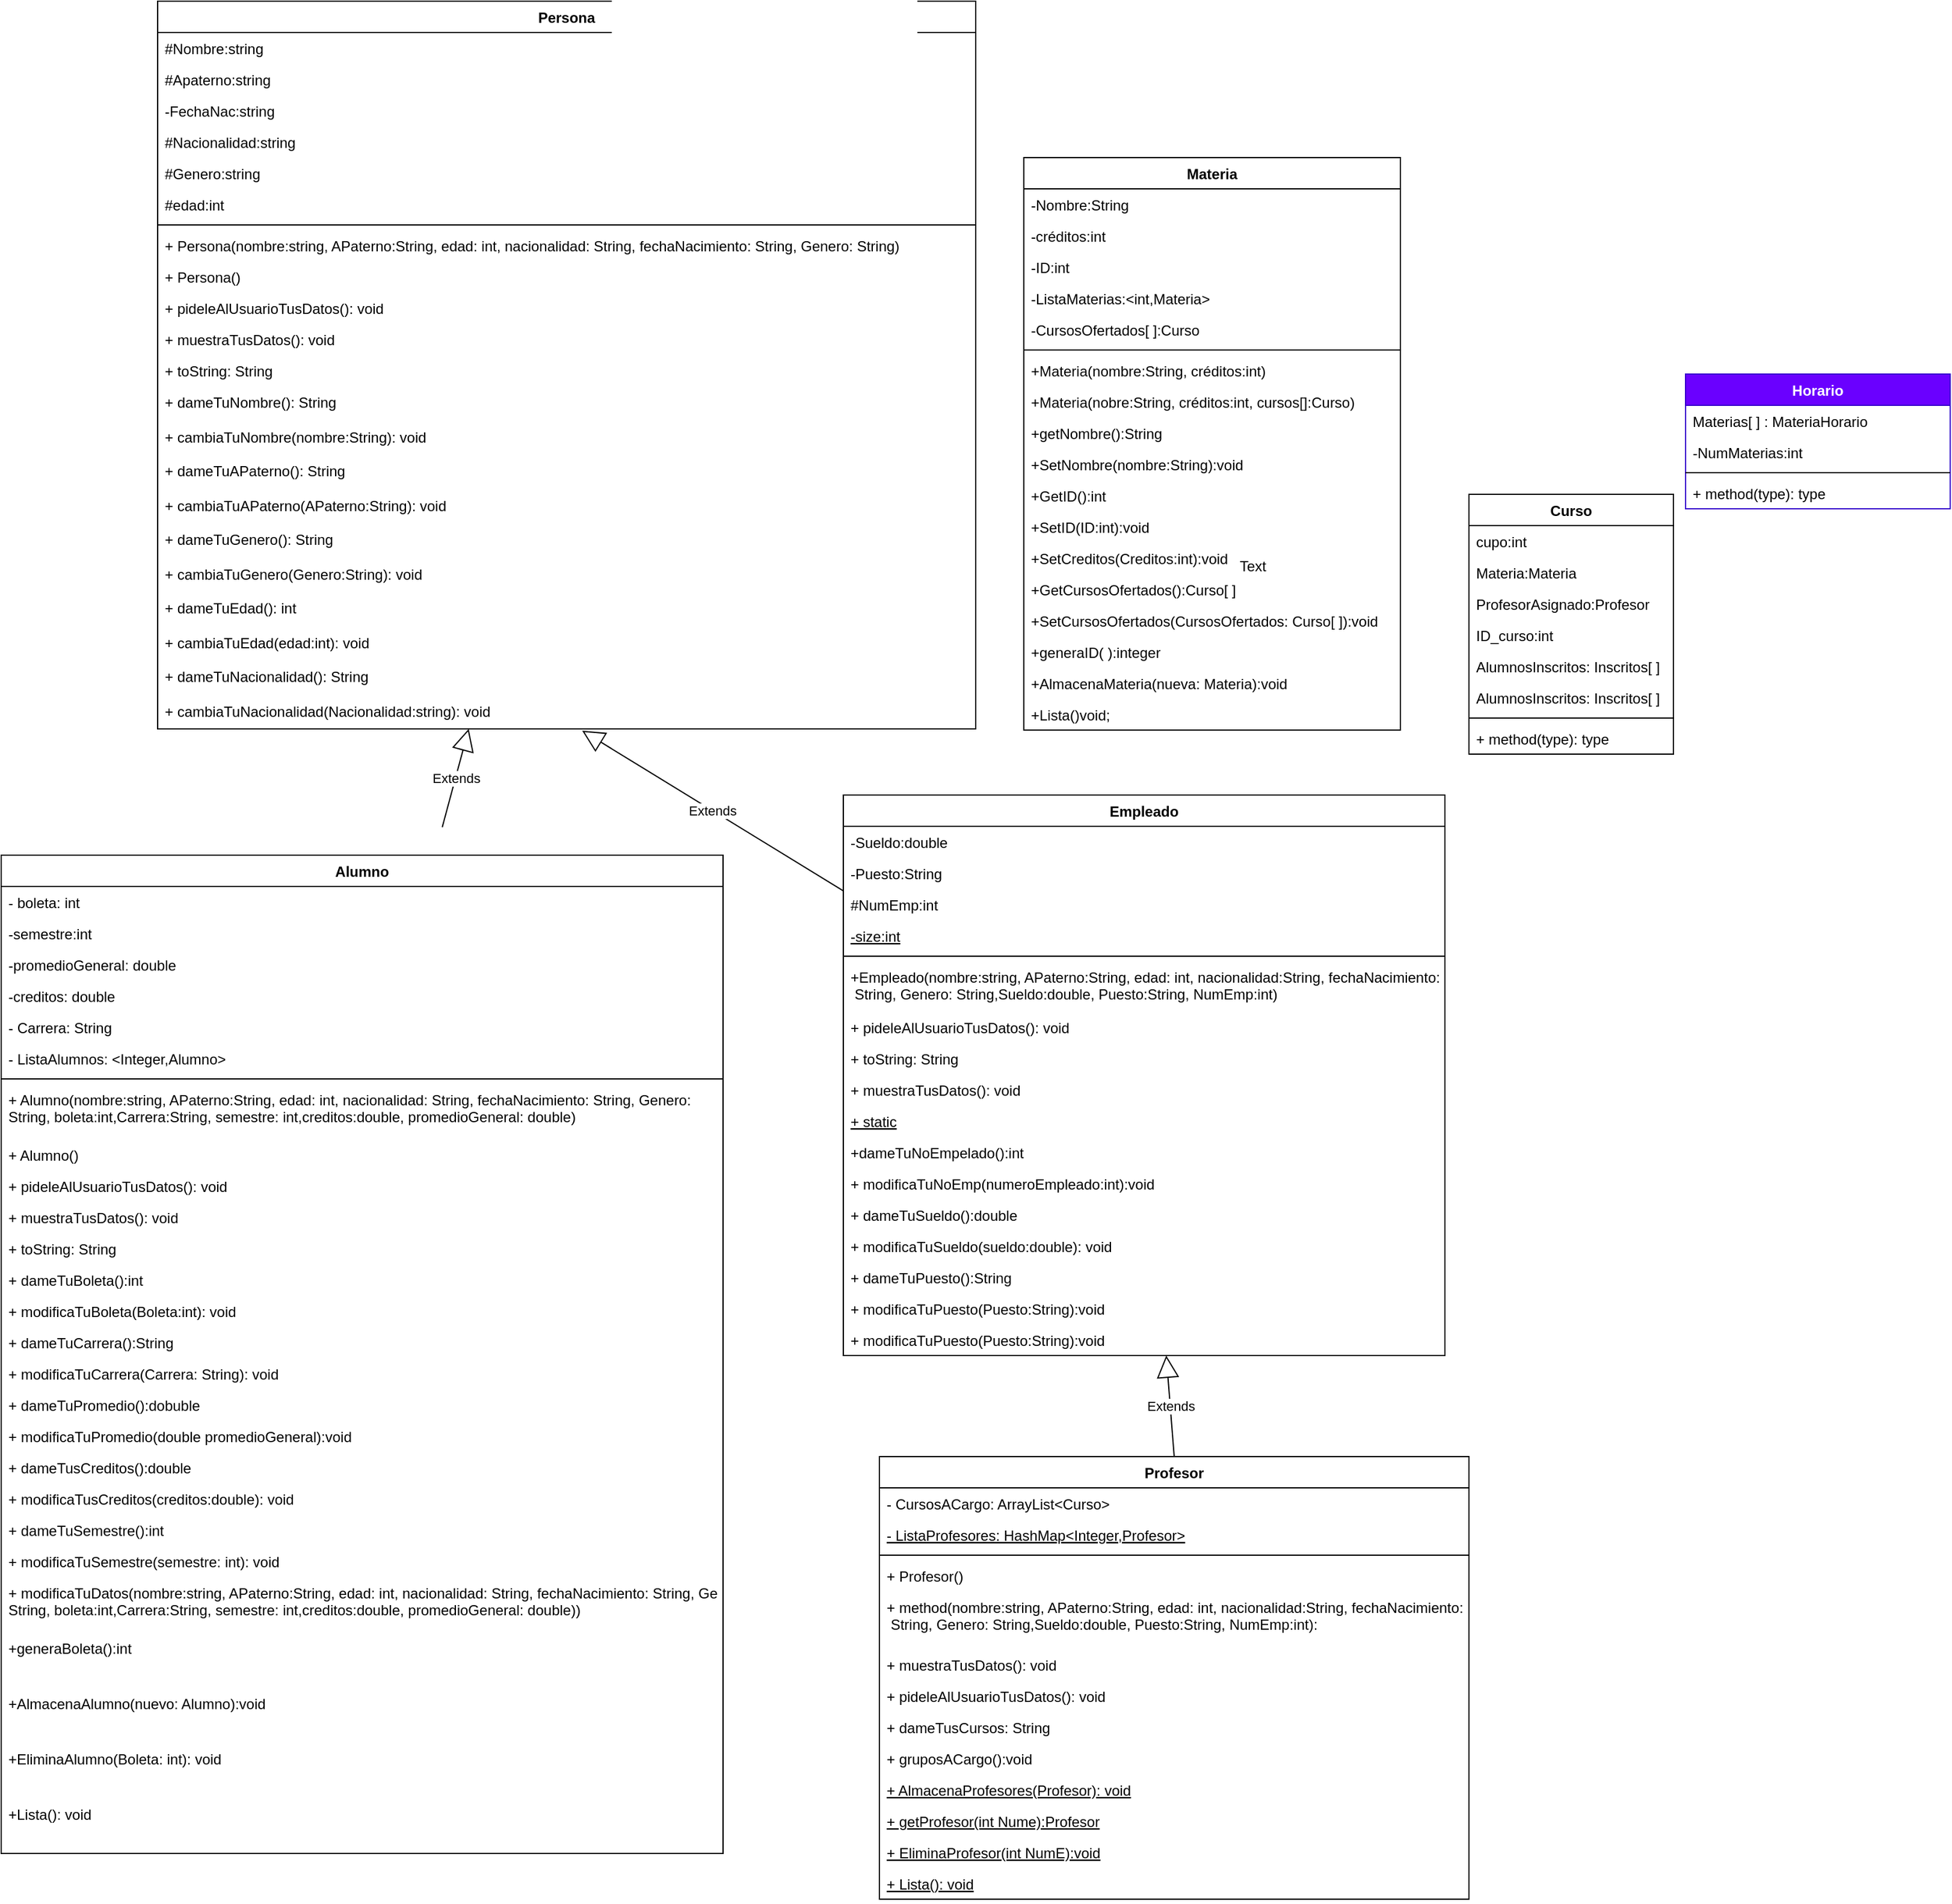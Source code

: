 <mxfile>
    <diagram id="DETd0it6jp1pY8mxOBDr" name="Página-1">
        <mxGraphModel dx="3015" dy="2761" grid="1" gridSize="10" guides="1" tooltips="1" connect="1" arrows="1" fold="1" page="1" pageScale="1" pageWidth="827" pageHeight="1169" math="0" shadow="0">
            <root>
                <mxCell id="0"/>
                <mxCell id="1" parent="0"/>
                <mxCell id="2" value="Persona" style="swimlane;fontStyle=1;align=center;verticalAlign=top;childLayout=stackLayout;horizontal=1;startSize=26;horizontalStack=0;resizeParent=1;resizeParentMax=0;resizeLast=0;collapsible=1;marginBottom=0;" parent="1" vertex="1">
                    <mxGeometry x="-390" y="-750" width="680" height="605" as="geometry"/>
                </mxCell>
                <mxCell id="3" value="#Nombre:string" style="text;strokeColor=none;fillColor=none;align=left;verticalAlign=top;spacingLeft=4;spacingRight=4;overflow=hidden;rotatable=0;points=[[0,0.5],[1,0.5]];portConstraint=eastwest;" parent="2" vertex="1">
                    <mxGeometry y="26" width="680" height="26" as="geometry"/>
                </mxCell>
                <mxCell id="4" value="#Apaterno:string" style="text;strokeColor=none;fillColor=none;align=left;verticalAlign=top;spacingLeft=4;spacingRight=4;overflow=hidden;rotatable=0;points=[[0,0.5],[1,0.5]];portConstraint=eastwest;" parent="2" vertex="1">
                    <mxGeometry y="52" width="680" height="26" as="geometry"/>
                </mxCell>
                <mxCell id="5" value="-FechaNac:string" style="text;strokeColor=none;fillColor=none;align=left;verticalAlign=top;spacingLeft=4;spacingRight=4;overflow=hidden;rotatable=0;points=[[0,0.5],[1,0.5]];portConstraint=eastwest;" parent="2" vertex="1">
                    <mxGeometry y="78" width="680" height="26" as="geometry"/>
                </mxCell>
                <mxCell id="6" value="#Nacionalidad:string" style="text;strokeColor=none;fillColor=none;align=left;verticalAlign=top;spacingLeft=4;spacingRight=4;overflow=hidden;rotatable=0;points=[[0,0.5],[1,0.5]];portConstraint=eastwest;" parent="2" vertex="1">
                    <mxGeometry y="104" width="680" height="26" as="geometry"/>
                </mxCell>
                <mxCell id="7" value="#Genero:string" style="text;strokeColor=none;fillColor=none;align=left;verticalAlign=top;spacingLeft=4;spacingRight=4;overflow=hidden;rotatable=0;points=[[0,0.5],[1,0.5]];portConstraint=eastwest;" parent="2" vertex="1">
                    <mxGeometry y="130" width="680" height="26" as="geometry"/>
                </mxCell>
                <mxCell id="8" value="#edad:int" style="text;strokeColor=none;fillColor=none;align=left;verticalAlign=top;spacingLeft=4;spacingRight=4;overflow=hidden;rotatable=0;points=[[0,0.5],[1,0.5]];portConstraint=eastwest;" parent="2" vertex="1">
                    <mxGeometry y="156" width="680" height="26" as="geometry"/>
                </mxCell>
                <mxCell id="9" value="" style="line;strokeWidth=1;fillColor=none;align=left;verticalAlign=middle;spacingTop=-1;spacingLeft=3;spacingRight=3;rotatable=0;labelPosition=right;points=[];portConstraint=eastwest;" parent="2" vertex="1">
                    <mxGeometry y="182" width="680" height="8" as="geometry"/>
                </mxCell>
                <mxCell id="10" value="+ Persona(nombre:string, APaterno:String, edad: int, nacionalidad: String, fechaNacimiento: String, Genero: String)" style="text;strokeColor=none;fillColor=none;align=left;verticalAlign=top;spacingLeft=4;spacingRight=4;overflow=hidden;rotatable=0;points=[[0,0.5],[1,0.5]];portConstraint=eastwest;" parent="2" vertex="1">
                    <mxGeometry y="190" width="680" height="26" as="geometry"/>
                </mxCell>
                <mxCell id="11" value="+ Persona()" style="text;strokeColor=none;fillColor=none;align=left;verticalAlign=top;spacingLeft=4;spacingRight=4;overflow=hidden;rotatable=0;points=[[0,0.5],[1,0.5]];portConstraint=eastwest;" parent="2" vertex="1">
                    <mxGeometry y="216" width="680" height="26" as="geometry"/>
                </mxCell>
                <mxCell id="12" value="+ pideleAlUsuarioTusDatos(): void " style="text;strokeColor=none;fillColor=none;align=left;verticalAlign=top;spacingLeft=4;spacingRight=4;overflow=hidden;rotatable=0;points=[[0,0.5],[1,0.5]];portConstraint=eastwest;" parent="2" vertex="1">
                    <mxGeometry y="242" width="680" height="26" as="geometry"/>
                </mxCell>
                <mxCell id="13" value="+ muestraTusDatos(): void" style="text;strokeColor=none;fillColor=none;align=left;verticalAlign=top;spacingLeft=4;spacingRight=4;overflow=hidden;rotatable=0;points=[[0,0.5],[1,0.5]];portConstraint=eastwest;" parent="2" vertex="1">
                    <mxGeometry y="268" width="680" height="26" as="geometry"/>
                </mxCell>
                <mxCell id="14" value="+ toString: String" style="text;strokeColor=none;fillColor=none;align=left;verticalAlign=top;spacingLeft=4;spacingRight=4;overflow=hidden;rotatable=0;points=[[0,0.5],[1,0.5]];portConstraint=eastwest;" parent="2" vertex="1">
                    <mxGeometry y="294" width="680" height="26" as="geometry"/>
                </mxCell>
                <mxCell id="15" value="+ dameTuNombre(): String" style="text;strokeColor=none;fillColor=none;align=left;verticalAlign=top;spacingLeft=4;spacingRight=4;overflow=hidden;rotatable=0;points=[[0,0.5],[1,0.5]];portConstraint=eastwest;" parent="2" vertex="1">
                    <mxGeometry y="320" width="680" height="29" as="geometry"/>
                </mxCell>
                <mxCell id="16" value="+ cambiaTuNombre(nombre:String): void" style="text;strokeColor=none;fillColor=none;align=left;verticalAlign=top;spacingLeft=4;spacingRight=4;overflow=hidden;rotatable=0;points=[[0,0.5],[1,0.5]];portConstraint=eastwest;" parent="2" vertex="1">
                    <mxGeometry y="349" width="680" height="28" as="geometry"/>
                </mxCell>
                <mxCell id="17" value="+ dameTuAPaterno(): String" style="text;strokeColor=none;fillColor=none;align=left;verticalAlign=top;spacingLeft=4;spacingRight=4;overflow=hidden;rotatable=0;points=[[0,0.5],[1,0.5]];portConstraint=eastwest;" parent="2" vertex="1">
                    <mxGeometry y="377" width="680" height="29" as="geometry"/>
                </mxCell>
                <mxCell id="18" value="+ cambiaTuAPaterno(APaterno:String): void" style="text;strokeColor=none;fillColor=none;align=left;verticalAlign=top;spacingLeft=4;spacingRight=4;overflow=hidden;rotatable=0;points=[[0,0.5],[1,0.5]];portConstraint=eastwest;" parent="2" vertex="1">
                    <mxGeometry y="406" width="680" height="28" as="geometry"/>
                </mxCell>
                <mxCell id="19" value="+ dameTuGenero(): String" style="text;strokeColor=none;fillColor=none;align=left;verticalAlign=top;spacingLeft=4;spacingRight=4;overflow=hidden;rotatable=0;points=[[0,0.5],[1,0.5]];portConstraint=eastwest;" parent="2" vertex="1">
                    <mxGeometry y="434" width="680" height="29" as="geometry"/>
                </mxCell>
                <mxCell id="20" value="+ cambiaTuGenero(Genero:String): void" style="text;strokeColor=none;fillColor=none;align=left;verticalAlign=top;spacingLeft=4;spacingRight=4;overflow=hidden;rotatable=0;points=[[0,0.5],[1,0.5]];portConstraint=eastwest;" parent="2" vertex="1">
                    <mxGeometry y="463" width="680" height="28" as="geometry"/>
                </mxCell>
                <mxCell id="21" value="+ dameTuEdad(): int" style="text;strokeColor=none;fillColor=none;align=left;verticalAlign=top;spacingLeft=4;spacingRight=4;overflow=hidden;rotatable=0;points=[[0,0.5],[1,0.5]];portConstraint=eastwest;" parent="2" vertex="1">
                    <mxGeometry y="491" width="680" height="29" as="geometry"/>
                </mxCell>
                <mxCell id="22" value="+ cambiaTuEdad(edad:int): void" style="text;strokeColor=none;fillColor=none;align=left;verticalAlign=top;spacingLeft=4;spacingRight=4;overflow=hidden;rotatable=0;points=[[0,0.5],[1,0.5]];portConstraint=eastwest;" parent="2" vertex="1">
                    <mxGeometry y="520" width="680" height="28" as="geometry"/>
                </mxCell>
                <mxCell id="23" value="+ dameTuNacionalidad(): String" style="text;strokeColor=none;fillColor=none;align=left;verticalAlign=top;spacingLeft=4;spacingRight=4;overflow=hidden;rotatable=0;points=[[0,0.5],[1,0.5]];portConstraint=eastwest;" parent="2" vertex="1">
                    <mxGeometry y="548" width="680" height="29" as="geometry"/>
                </mxCell>
                <mxCell id="24" value="+ cambiaTuNacionalidad(Nacionalidad:string): void" style="text;strokeColor=none;fillColor=none;align=left;verticalAlign=top;spacingLeft=4;spacingRight=4;overflow=hidden;rotatable=0;points=[[0,0.5],[1,0.5]];portConstraint=eastwest;" parent="2" vertex="1">
                    <mxGeometry y="577" width="680" height="28" as="geometry"/>
                </mxCell>
                <mxCell id="26" value="Alumno" style="swimlane;fontStyle=1;align=center;verticalAlign=top;childLayout=stackLayout;horizontal=1;startSize=26;horizontalStack=0;resizeParent=1;resizeParentMax=0;resizeLast=0;collapsible=1;marginBottom=0;" parent="1" vertex="1">
                    <mxGeometry x="-520" y="-40" width="600" height="830" as="geometry"/>
                </mxCell>
                <mxCell id="27" value="- boleta: int" style="text;strokeColor=none;fillColor=none;align=left;verticalAlign=top;spacingLeft=4;spacingRight=4;overflow=hidden;rotatable=0;points=[[0,0.5],[1,0.5]];portConstraint=eastwest;" parent="26" vertex="1">
                    <mxGeometry y="26" width="600" height="26" as="geometry"/>
                </mxCell>
                <mxCell id="28" value="-semestre:int&#10;&#10;" style="text;strokeColor=none;fillColor=none;align=left;verticalAlign=top;spacingLeft=4;spacingRight=4;overflow=hidden;rotatable=0;points=[[0,0.5],[1,0.5]];portConstraint=eastwest;" parent="26" vertex="1">
                    <mxGeometry y="52" width="600" height="26" as="geometry"/>
                </mxCell>
                <mxCell id="29" value="-promedioGeneral: double" style="text;strokeColor=none;fillColor=none;align=left;verticalAlign=top;spacingLeft=4;spacingRight=4;overflow=hidden;rotatable=0;points=[[0,0.5],[1,0.5]];portConstraint=eastwest;" parent="26" vertex="1">
                    <mxGeometry y="78" width="600" height="26" as="geometry"/>
                </mxCell>
                <mxCell id="30" value="-creditos: double" style="text;strokeColor=none;fillColor=none;align=left;verticalAlign=top;spacingLeft=4;spacingRight=4;overflow=hidden;rotatable=0;points=[[0,0.5],[1,0.5]];portConstraint=eastwest;" parent="26" vertex="1">
                    <mxGeometry y="104" width="600" height="26" as="geometry"/>
                </mxCell>
                <mxCell id="31" value="- Carrera: String&#10;" style="text;strokeColor=none;fillColor=none;align=left;verticalAlign=top;spacingLeft=4;spacingRight=4;overflow=hidden;rotatable=0;points=[[0,0.5],[1,0.5]];portConstraint=eastwest;" parent="26" vertex="1">
                    <mxGeometry y="130" width="600" height="26" as="geometry"/>
                </mxCell>
                <mxCell id="100" value="- ListaAlumnos: &lt;Integer,Alumno&gt;&#10;" style="text;strokeColor=none;fillColor=none;align=left;verticalAlign=top;spacingLeft=4;spacingRight=4;overflow=hidden;rotatable=0;points=[[0,0.5],[1,0.5]];portConstraint=eastwest;" parent="26" vertex="1">
                    <mxGeometry y="156" width="600" height="26" as="geometry"/>
                </mxCell>
                <mxCell id="32" value="" style="line;strokeWidth=1;fillColor=none;align=left;verticalAlign=middle;spacingTop=-1;spacingLeft=3;spacingRight=3;rotatable=0;labelPosition=right;points=[];portConstraint=eastwest;" parent="26" vertex="1">
                    <mxGeometry y="182" width="600" height="8" as="geometry"/>
                </mxCell>
                <mxCell id="33" value="+ Alumno(nombre:string, APaterno:String, edad: int, nacionalidad: String, fechaNacimiento: String, Genero: &#10;String, boleta:int,Carrera:String, semestre: int,creditos:double, promedioGeneral: double)" style="text;strokeColor=none;fillColor=none;align=left;verticalAlign=top;spacingLeft=4;spacingRight=4;overflow=hidden;rotatable=0;points=[[0,0.5],[1,0.5]];portConstraint=eastwest;" parent="26" vertex="1">
                    <mxGeometry y="190" width="600" height="46" as="geometry"/>
                </mxCell>
                <mxCell id="34" value="+ Alumno()" style="text;strokeColor=none;fillColor=none;align=left;verticalAlign=top;spacingLeft=4;spacingRight=4;overflow=hidden;rotatable=0;points=[[0,0.5],[1,0.5]];portConstraint=eastwest;" parent="26" vertex="1">
                    <mxGeometry y="236" width="600" height="26" as="geometry"/>
                </mxCell>
                <mxCell id="35" value="+ pideleAlUsuarioTusDatos(): void " style="text;strokeColor=none;fillColor=none;align=left;verticalAlign=top;spacingLeft=4;spacingRight=4;overflow=hidden;rotatable=0;points=[[0,0.5],[1,0.5]];portConstraint=eastwest;" parent="26" vertex="1">
                    <mxGeometry y="262" width="600" height="26" as="geometry"/>
                </mxCell>
                <mxCell id="36" value="+ muestraTusDatos(): void" style="text;strokeColor=none;fillColor=none;align=left;verticalAlign=top;spacingLeft=4;spacingRight=4;overflow=hidden;rotatable=0;points=[[0,0.5],[1,0.5]];portConstraint=eastwest;" parent="26" vertex="1">
                    <mxGeometry y="288" width="600" height="26" as="geometry"/>
                </mxCell>
                <mxCell id="37" value="+ toString: String" style="text;strokeColor=none;fillColor=none;align=left;verticalAlign=top;spacingLeft=4;spacingRight=4;overflow=hidden;rotatable=0;points=[[0,0.5],[1,0.5]];portConstraint=eastwest;" parent="26" vertex="1">
                    <mxGeometry y="314" width="600" height="26" as="geometry"/>
                </mxCell>
                <mxCell id="38" value="+ dameTuBoleta():int" style="text;strokeColor=none;fillColor=none;align=left;verticalAlign=top;spacingLeft=4;spacingRight=4;overflow=hidden;rotatable=0;points=[[0,0.5],[1,0.5]];portConstraint=eastwest;" parent="26" vertex="1">
                    <mxGeometry y="340" width="600" height="26" as="geometry"/>
                </mxCell>
                <mxCell id="39" value="+ modificaTuBoleta(Boleta:int): void" style="text;strokeColor=none;fillColor=none;align=left;verticalAlign=top;spacingLeft=4;spacingRight=4;overflow=hidden;rotatable=0;points=[[0,0.5],[1,0.5]];portConstraint=eastwest;" parent="26" vertex="1">
                    <mxGeometry y="366" width="600" height="26" as="geometry"/>
                </mxCell>
                <mxCell id="40" value="+ dameTuCarrera():String" style="text;strokeColor=none;fillColor=none;align=left;verticalAlign=top;spacingLeft=4;spacingRight=4;overflow=hidden;rotatable=0;points=[[0,0.5],[1,0.5]];portConstraint=eastwest;" parent="26" vertex="1">
                    <mxGeometry y="392" width="600" height="26" as="geometry"/>
                </mxCell>
                <mxCell id="41" value="+ modificaTuCarrera(Carrera: String): void" style="text;strokeColor=none;fillColor=none;align=left;verticalAlign=top;spacingLeft=4;spacingRight=4;overflow=hidden;rotatable=0;points=[[0,0.5],[1,0.5]];portConstraint=eastwest;" parent="26" vertex="1">
                    <mxGeometry y="418" width="600" height="26" as="geometry"/>
                </mxCell>
                <mxCell id="42" value="+ dameTuPromedio():dobuble" style="text;strokeColor=none;fillColor=none;align=left;verticalAlign=top;spacingLeft=4;spacingRight=4;overflow=hidden;rotatable=0;points=[[0,0.5],[1,0.5]];portConstraint=eastwest;" parent="26" vertex="1">
                    <mxGeometry y="444" width="600" height="26" as="geometry"/>
                </mxCell>
                <mxCell id="43" value="+ modificaTuPromedio(double promedioGeneral):void" style="text;strokeColor=none;fillColor=none;align=left;verticalAlign=top;spacingLeft=4;spacingRight=4;overflow=hidden;rotatable=0;points=[[0,0.5],[1,0.5]];portConstraint=eastwest;" parent="26" vertex="1">
                    <mxGeometry y="470" width="600" height="26" as="geometry"/>
                </mxCell>
                <mxCell id="44" value="+ dameTusCreditos():double" style="text;strokeColor=none;fillColor=none;align=left;verticalAlign=top;spacingLeft=4;spacingRight=4;overflow=hidden;rotatable=0;points=[[0,0.5],[1,0.5]];portConstraint=eastwest;" parent="26" vertex="1">
                    <mxGeometry y="496" width="600" height="26" as="geometry"/>
                </mxCell>
                <mxCell id="45" value="+ modificaTusCreditos(creditos:double): void" style="text;strokeColor=none;fillColor=none;align=left;verticalAlign=top;spacingLeft=4;spacingRight=4;overflow=hidden;rotatable=0;points=[[0,0.5],[1,0.5]];portConstraint=eastwest;" parent="26" vertex="1">
                    <mxGeometry y="522" width="600" height="26" as="geometry"/>
                </mxCell>
                <mxCell id="46" value="+ dameTuSemestre():int&#10;" style="text;strokeColor=none;fillColor=none;align=left;verticalAlign=top;spacingLeft=4;spacingRight=4;overflow=hidden;rotatable=0;points=[[0,0.5],[1,0.5]];portConstraint=eastwest;" parent="26" vertex="1">
                    <mxGeometry y="548" width="600" height="26" as="geometry"/>
                </mxCell>
                <mxCell id="47" value="+ modificaTuSemestre(semestre: int): void" style="text;strokeColor=none;fillColor=none;align=left;verticalAlign=top;spacingLeft=4;spacingRight=4;overflow=hidden;rotatable=0;points=[[0,0.5],[1,0.5]];portConstraint=eastwest;" parent="26" vertex="1">
                    <mxGeometry y="574" width="600" height="26" as="geometry"/>
                </mxCell>
                <mxCell id="48" value="+ modificaTuDatos(nombre:string, APaterno:String, edad: int, nacionalidad: String, fechaNacimiento: String, Genero:&#10;String, boleta:int,Carrera:String, semestre: int,creditos:double, promedioGeneral: double))" style="text;strokeColor=none;fillColor=none;align=left;verticalAlign=top;spacingLeft=4;spacingRight=4;overflow=hidden;rotatable=0;points=[[0,0.5],[1,0.5]];portConstraint=eastwest;" parent="26" vertex="1">
                    <mxGeometry y="600" width="600" height="46" as="geometry"/>
                </mxCell>
                <mxCell id="101" value="+generaBoleta():int" style="text;strokeColor=none;fillColor=none;align=left;verticalAlign=top;spacingLeft=4;spacingRight=4;overflow=hidden;rotatable=0;points=[[0,0.5],[1,0.5]];portConstraint=eastwest;" parent="26" vertex="1">
                    <mxGeometry y="646" width="600" height="46" as="geometry"/>
                </mxCell>
                <mxCell id="102" value="+AlmacenaAlumno(nuevo: Alumno):void" style="text;strokeColor=none;fillColor=none;align=left;verticalAlign=top;spacingLeft=4;spacingRight=4;overflow=hidden;rotatable=0;points=[[0,0.5],[1,0.5]];portConstraint=eastwest;" parent="26" vertex="1">
                    <mxGeometry y="692" width="600" height="46" as="geometry"/>
                </mxCell>
                <mxCell id="103" value="+EliminaAlumno(Boleta: int): void" style="text;strokeColor=none;fillColor=none;align=left;verticalAlign=top;spacingLeft=4;spacingRight=4;overflow=hidden;rotatable=0;points=[[0,0.5],[1,0.5]];portConstraint=eastwest;" parent="26" vertex="1">
                    <mxGeometry y="738" width="600" height="46" as="geometry"/>
                </mxCell>
                <mxCell id="104" value="+Lista(): void" style="text;strokeColor=none;fillColor=none;align=left;verticalAlign=top;spacingLeft=4;spacingRight=4;overflow=hidden;rotatable=0;points=[[0,0.5],[1,0.5]];portConstraint=eastwest;" parent="26" vertex="1">
                    <mxGeometry y="784" width="600" height="46" as="geometry"/>
                </mxCell>
                <mxCell id="49" value="Profesor" style="swimlane;fontStyle=1;align=center;verticalAlign=top;childLayout=stackLayout;horizontal=1;startSize=26;horizontalStack=0;resizeParent=1;resizeParentMax=0;resizeLast=0;collapsible=1;marginBottom=0;" parent="1" vertex="1">
                    <mxGeometry x="210" y="460" width="490" height="368" as="geometry"/>
                </mxCell>
                <mxCell id="50" value="- CursosACargo: ArrayList&lt;Curso&gt;" style="text;strokeColor=none;fillColor=none;align=left;verticalAlign=top;spacingLeft=4;spacingRight=4;overflow=hidden;rotatable=0;points=[[0,0.5],[1,0.5]];portConstraint=eastwest;" parent="49" vertex="1">
                    <mxGeometry y="26" width="490" height="26" as="geometry"/>
                </mxCell>
                <mxCell id="141" value="- ListaProfesores: HashMap&lt;Integer,Profesor&gt;" style="text;strokeColor=none;fillColor=none;align=left;verticalAlign=top;spacingLeft=4;spacingRight=4;overflow=hidden;rotatable=0;points=[[0,0.5],[1,0.5]];portConstraint=eastwest;fontStyle=4" vertex="1" parent="49">
                    <mxGeometry y="52" width="490" height="26" as="geometry"/>
                </mxCell>
                <mxCell id="51" value="" style="line;strokeWidth=1;fillColor=none;align=left;verticalAlign=middle;spacingTop=-1;spacingLeft=3;spacingRight=3;rotatable=0;labelPosition=right;points=[];portConstraint=eastwest;" parent="49" vertex="1">
                    <mxGeometry y="78" width="490" height="8" as="geometry"/>
                </mxCell>
                <mxCell id="142" value="+ Profesor()" style="text;strokeColor=none;fillColor=none;align=left;verticalAlign=top;spacingLeft=4;spacingRight=4;overflow=hidden;rotatable=0;points=[[0,0.5],[1,0.5]];portConstraint=eastwest;" vertex="1" parent="49">
                    <mxGeometry y="86" width="490" height="26" as="geometry"/>
                </mxCell>
                <mxCell id="52" value="+ method(nombre:string, APaterno:String, edad: int, nacionalidad:String, fechaNacimiento:&#10; String, Genero: String,Sueldo:double, Puesto:String, NumEmp:int): " style="text;strokeColor=none;fillColor=none;align=left;verticalAlign=top;spacingLeft=4;spacingRight=4;overflow=hidden;rotatable=0;points=[[0,0.5],[1,0.5]];portConstraint=eastwest;" parent="49" vertex="1">
                    <mxGeometry y="112" width="490" height="48" as="geometry"/>
                </mxCell>
                <mxCell id="147" value="+ muestraTusDatos(): void" style="text;strokeColor=none;fillColor=none;align=left;verticalAlign=top;spacingLeft=4;spacingRight=4;overflow=hidden;rotatable=0;points=[[0,0.5],[1,0.5]];portConstraint=eastwest;" vertex="1" parent="49">
                    <mxGeometry y="160" width="490" height="26" as="geometry"/>
                </mxCell>
                <mxCell id="146" value="+ pideleAlUsuarioTusDatos(): void " style="text;strokeColor=none;fillColor=none;align=left;verticalAlign=top;spacingLeft=4;spacingRight=4;overflow=hidden;rotatable=0;points=[[0,0.5],[1,0.5]];portConstraint=eastwest;" vertex="1" parent="49">
                    <mxGeometry y="186" width="490" height="26" as="geometry"/>
                </mxCell>
                <mxCell id="149" value="+ dameTusCursos: String" style="text;strokeColor=none;fillColor=none;align=left;verticalAlign=top;spacingLeft=4;spacingRight=4;overflow=hidden;rotatable=0;points=[[0,0.5],[1,0.5]];portConstraint=eastwest;" vertex="1" parent="49">
                    <mxGeometry y="212" width="490" height="26" as="geometry"/>
                </mxCell>
                <mxCell id="154" value="+ gruposACargo():void&#10;" style="text;strokeColor=none;fillColor=none;align=left;verticalAlign=top;spacingLeft=4;spacingRight=4;overflow=hidden;rotatable=0;points=[[0,0.5],[1,0.5]];portConstraint=eastwest;fontStyle=0" vertex="1" parent="49">
                    <mxGeometry y="238" width="490" height="26" as="geometry"/>
                </mxCell>
                <mxCell id="151" value="+ AlmacenaProfesores(Profesor): void" style="text;strokeColor=none;fillColor=none;align=left;verticalAlign=top;spacingLeft=4;spacingRight=4;overflow=hidden;rotatable=0;points=[[0,0.5],[1,0.5]];portConstraint=eastwest;fontStyle=4" vertex="1" parent="49">
                    <mxGeometry y="264" width="490" height="26" as="geometry"/>
                </mxCell>
                <mxCell id="150" value="+ getProfesor(int Nume):Profesor" style="text;strokeColor=none;fillColor=none;align=left;verticalAlign=top;spacingLeft=4;spacingRight=4;overflow=hidden;rotatable=0;points=[[0,0.5],[1,0.5]];portConstraint=eastwest;fontStyle=4" vertex="1" parent="49">
                    <mxGeometry y="290" width="490" height="26" as="geometry"/>
                </mxCell>
                <mxCell id="152" value="+ EliminaProfesor(int NumE):void" style="text;strokeColor=none;fillColor=none;align=left;verticalAlign=top;spacingLeft=4;spacingRight=4;overflow=hidden;rotatable=0;points=[[0,0.5],[1,0.5]];portConstraint=eastwest;fontStyle=4" vertex="1" parent="49">
                    <mxGeometry y="316" width="490" height="26" as="geometry"/>
                </mxCell>
                <mxCell id="153" value="+ Lista(): void" style="text;strokeColor=none;fillColor=none;align=left;verticalAlign=top;spacingLeft=4;spacingRight=4;overflow=hidden;rotatable=0;points=[[0,0.5],[1,0.5]];portConstraint=eastwest;fontStyle=4" vertex="1" parent="49">
                    <mxGeometry y="342" width="490" height="26" as="geometry"/>
                </mxCell>
                <mxCell id="57" value="Materia" style="swimlane;fontStyle=1;align=center;verticalAlign=top;childLayout=stackLayout;horizontal=1;startSize=26;horizontalStack=0;resizeParent=1;resizeParentMax=0;resizeLast=0;collapsible=1;marginBottom=0;" parent="1" vertex="1">
                    <mxGeometry x="330" y="-620" width="313" height="476" as="geometry"/>
                </mxCell>
                <mxCell id="59" value="-Nombre:String&#10;" style="text;strokeColor=none;fillColor=none;align=left;verticalAlign=top;spacingLeft=4;spacingRight=4;overflow=hidden;rotatable=0;points=[[0,0.5],[1,0.5]];portConstraint=eastwest;" parent="57" vertex="1">
                    <mxGeometry y="26" width="313" height="26" as="geometry"/>
                </mxCell>
                <mxCell id="60" value="-créditos:int" style="text;strokeColor=none;fillColor=none;align=left;verticalAlign=top;spacingLeft=4;spacingRight=4;overflow=hidden;rotatable=0;points=[[0,0.5],[1,0.5]];portConstraint=eastwest;" parent="57" vertex="1">
                    <mxGeometry y="52" width="313" height="26" as="geometry"/>
                </mxCell>
                <mxCell id="61" value="-ID:int" style="text;strokeColor=none;fillColor=none;align=left;verticalAlign=top;spacingLeft=4;spacingRight=4;overflow=hidden;rotatable=0;points=[[0,0.5],[1,0.5]];portConstraint=eastwest;" parent="57" vertex="1">
                    <mxGeometry y="78" width="313" height="26" as="geometry"/>
                </mxCell>
                <mxCell id="107" value="-ListaMaterias:&lt;int,Materia&gt;" style="text;strokeColor=none;fillColor=none;align=left;verticalAlign=top;spacingLeft=4;spacingRight=4;overflow=hidden;rotatable=0;points=[[0,0.5],[1,0.5]];portConstraint=eastwest;" parent="57" vertex="1">
                    <mxGeometry y="104" width="313" height="26" as="geometry"/>
                </mxCell>
                <mxCell id="109" value="-CursosOfertados[ ]:Curso" style="text;strokeColor=none;fillColor=none;align=left;verticalAlign=top;spacingLeft=4;spacingRight=4;overflow=hidden;rotatable=0;points=[[0,0.5],[1,0.5]];portConstraint=eastwest;" parent="57" vertex="1">
                    <mxGeometry y="130" width="313" height="26" as="geometry"/>
                </mxCell>
                <mxCell id="62" value="" style="line;strokeWidth=1;fillColor=none;align=left;verticalAlign=middle;spacingTop=-1;spacingLeft=3;spacingRight=3;rotatable=0;labelPosition=right;points=[];portConstraint=eastwest;" parent="57" vertex="1">
                    <mxGeometry y="156" width="313" height="8" as="geometry"/>
                </mxCell>
                <mxCell id="63" value="+Materia(nombre:String, créditos:int)" style="text;strokeColor=none;fillColor=none;align=left;verticalAlign=top;spacingLeft=4;spacingRight=4;overflow=hidden;rotatable=0;points=[[0,0.5],[1,0.5]];portConstraint=eastwest;" parent="57" vertex="1">
                    <mxGeometry y="164" width="313" height="26" as="geometry"/>
                </mxCell>
                <mxCell id="108" value="+Materia(nobre:String, créditos:int, cursos[]:Curso)" style="text;strokeColor=none;fillColor=none;align=left;verticalAlign=top;spacingLeft=4;spacingRight=4;overflow=hidden;rotatable=0;points=[[0,0.5],[1,0.5]];portConstraint=eastwest;" parent="57" vertex="1">
                    <mxGeometry y="190" width="313" height="26" as="geometry"/>
                </mxCell>
                <mxCell id="110" value="+getNombre():String" style="text;strokeColor=none;fillColor=none;align=left;verticalAlign=top;spacingLeft=4;spacingRight=4;overflow=hidden;rotatable=0;points=[[0,0.5],[1,0.5]];portConstraint=eastwest;" parent="57" vertex="1">
                    <mxGeometry y="216" width="313" height="26" as="geometry"/>
                </mxCell>
                <mxCell id="111" value="+SetNombre(nombre:String):void" style="text;strokeColor=none;fillColor=none;align=left;verticalAlign=top;spacingLeft=4;spacingRight=4;overflow=hidden;rotatable=0;points=[[0,0.5],[1,0.5]];portConstraint=eastwest;" parent="57" vertex="1">
                    <mxGeometry y="242" width="313" height="26" as="geometry"/>
                </mxCell>
                <mxCell id="112" value="+GetID():int" style="text;strokeColor=none;fillColor=none;align=left;verticalAlign=top;spacingLeft=4;spacingRight=4;overflow=hidden;rotatable=0;points=[[0,0.5],[1,0.5]];portConstraint=eastwest;" parent="57" vertex="1">
                    <mxGeometry y="268" width="313" height="26" as="geometry"/>
                </mxCell>
                <mxCell id="113" value="+SetID(ID:int):void" style="text;strokeColor=none;fillColor=none;align=left;verticalAlign=top;spacingLeft=4;spacingRight=4;overflow=hidden;rotatable=0;points=[[0,0.5],[1,0.5]];portConstraint=eastwest;" parent="57" vertex="1">
                    <mxGeometry y="294" width="313" height="26" as="geometry"/>
                </mxCell>
                <mxCell id="115" value="+SetCreditos(Creditos:int):void" style="text;strokeColor=none;fillColor=none;align=left;verticalAlign=top;spacingLeft=4;spacingRight=4;overflow=hidden;rotatable=0;points=[[0,0.5],[1,0.5]];portConstraint=eastwest;" parent="57" vertex="1">
                    <mxGeometry y="320" width="313" height="26" as="geometry"/>
                </mxCell>
                <mxCell id="116" value="+GetCursosOfertados():Curso[ ]" style="text;strokeColor=none;fillColor=none;align=left;verticalAlign=top;spacingLeft=4;spacingRight=4;overflow=hidden;rotatable=0;points=[[0,0.5],[1,0.5]];portConstraint=eastwest;" parent="57" vertex="1">
                    <mxGeometry y="346" width="313" height="26" as="geometry"/>
                </mxCell>
                <mxCell id="117" value="+SetCursosOfertados(CursosOfertados: Curso[ ]):void" style="text;strokeColor=none;fillColor=none;align=left;verticalAlign=top;spacingLeft=4;spacingRight=4;overflow=hidden;rotatable=0;points=[[0,0.5],[1,0.5]];portConstraint=eastwest;" parent="57" vertex="1">
                    <mxGeometry y="372" width="313" height="26" as="geometry"/>
                </mxCell>
                <mxCell id="118" value="+generaID( ):integer" style="text;strokeColor=none;fillColor=none;align=left;verticalAlign=top;spacingLeft=4;spacingRight=4;overflow=hidden;rotatable=0;points=[[0,0.5],[1,0.5]];portConstraint=eastwest;" parent="57" vertex="1">
                    <mxGeometry y="398" width="313" height="26" as="geometry"/>
                </mxCell>
                <mxCell id="121" value="+AlmacenaMateria(nueva: Materia):void" style="text;strokeColor=none;fillColor=none;align=left;verticalAlign=top;spacingLeft=4;spacingRight=4;overflow=hidden;rotatable=0;points=[[0,0.5],[1,0.5]];portConstraint=eastwest;" parent="57" vertex="1">
                    <mxGeometry y="424" width="313" height="26" as="geometry"/>
                </mxCell>
                <mxCell id="122" value="+Lista()void;" style="text;strokeColor=none;fillColor=none;align=left;verticalAlign=top;spacingLeft=4;spacingRight=4;overflow=hidden;rotatable=0;points=[[0,0.5],[1,0.5]];portConstraint=eastwest;" parent="57" vertex="1">
                    <mxGeometry y="450" width="313" height="26" as="geometry"/>
                </mxCell>
                <mxCell id="70" value="Empleado" style="swimlane;fontStyle=1;align=center;verticalAlign=top;childLayout=stackLayout;horizontal=1;startSize=26;horizontalStack=0;resizeParent=1;resizeParentMax=0;resizeLast=0;collapsible=1;marginBottom=0;" parent="1" vertex="1">
                    <mxGeometry x="180" y="-90" width="500" height="466" as="geometry"/>
                </mxCell>
                <mxCell id="71" value="-Sueldo:double" style="text;strokeColor=none;fillColor=none;align=left;verticalAlign=top;spacingLeft=4;spacingRight=4;overflow=hidden;rotatable=0;points=[[0,0.5],[1,0.5]];portConstraint=eastwest;" parent="70" vertex="1">
                    <mxGeometry y="26" width="500" height="26" as="geometry"/>
                </mxCell>
                <mxCell id="73" value="-Puesto:String" style="text;strokeColor=none;fillColor=none;align=left;verticalAlign=top;spacingLeft=4;spacingRight=4;overflow=hidden;rotatable=0;points=[[0,0.5],[1,0.5]];portConstraint=eastwest;" parent="70" vertex="1">
                    <mxGeometry y="52" width="500" height="26" as="geometry"/>
                </mxCell>
                <mxCell id="74" value="#NumEmp:int" style="text;strokeColor=none;fillColor=none;align=left;verticalAlign=top;spacingLeft=4;spacingRight=4;overflow=hidden;rotatable=0;points=[[0,0.5],[1,0.5]];portConstraint=eastwest;" parent="70" vertex="1">
                    <mxGeometry y="78" width="500" height="26" as="geometry"/>
                </mxCell>
                <mxCell id="125" value="-size:int" style="text;strokeColor=none;fillColor=none;align=left;verticalAlign=top;spacingLeft=4;spacingRight=4;overflow=hidden;rotatable=0;points=[[0,0.5],[1,0.5]];portConstraint=eastwest;fontStyle=4" vertex="1" parent="70">
                    <mxGeometry y="104" width="500" height="26" as="geometry"/>
                </mxCell>
                <mxCell id="75" value="" style="line;strokeWidth=1;fillColor=none;align=left;verticalAlign=middle;spacingTop=-1;spacingLeft=3;spacingRight=3;rotatable=0;labelPosition=right;points=[];portConstraint=eastwest;" parent="70" vertex="1">
                    <mxGeometry y="130" width="500" height="8" as="geometry"/>
                </mxCell>
                <mxCell id="76" value="+Empleado(nombre:string, APaterno:String, edad: int, nacionalidad:String, fechaNacimiento:&#10; String, Genero: String,Sueldo:double, Puesto:String, NumEmp:int)" style="text;strokeColor=none;fillColor=none;align=left;verticalAlign=top;spacingLeft=4;spacingRight=4;overflow=hidden;rotatable=0;points=[[0,0.5],[1,0.5]];portConstraint=eastwest;" parent="70" vertex="1">
                    <mxGeometry y="138" width="500" height="42" as="geometry"/>
                </mxCell>
                <mxCell id="128" value="+ pideleAlUsuarioTusDatos(): void " style="text;strokeColor=none;fillColor=none;align=left;verticalAlign=top;spacingLeft=4;spacingRight=4;overflow=hidden;rotatable=0;points=[[0,0.5],[1,0.5]];portConstraint=eastwest;" vertex="1" parent="70">
                    <mxGeometry y="180" width="500" height="26" as="geometry"/>
                </mxCell>
                <mxCell id="130" value="+ toString: String" style="text;strokeColor=none;fillColor=none;align=left;verticalAlign=top;spacingLeft=4;spacingRight=4;overflow=hidden;rotatable=0;points=[[0,0.5],[1,0.5]];portConstraint=eastwest;" vertex="1" parent="70">
                    <mxGeometry y="206" width="500" height="26" as="geometry"/>
                </mxCell>
                <mxCell id="129" value="+ muestraTusDatos(): void" style="text;strokeColor=none;fillColor=none;align=left;verticalAlign=top;spacingLeft=4;spacingRight=4;overflow=hidden;rotatable=0;points=[[0,0.5],[1,0.5]];portConstraint=eastwest;" vertex="1" parent="70">
                    <mxGeometry y="232" width="500" height="26" as="geometry"/>
                </mxCell>
                <mxCell id="132" value="+ static" style="text;strokeColor=none;fillColor=none;align=left;verticalAlign=top;spacingLeft=4;spacingRight=4;overflow=hidden;rotatable=0;points=[[0,0.5],[1,0.5]];portConstraint=eastwest;fontStyle=4" vertex="1" parent="70">
                    <mxGeometry y="258" width="500" height="26" as="geometry"/>
                </mxCell>
                <mxCell id="134" value="+dameTuNoEmpelado():int " style="text;strokeColor=none;fillColor=none;align=left;verticalAlign=top;spacingLeft=4;spacingRight=4;overflow=hidden;rotatable=0;points=[[0,0.5],[1,0.5]];portConstraint=eastwest;fontStyle=0" vertex="1" parent="70">
                    <mxGeometry y="284" width="500" height="26" as="geometry"/>
                </mxCell>
                <mxCell id="135" value="+ modificaTuNoEmp(numeroEmpleado:int):void" style="text;strokeColor=none;fillColor=none;align=left;verticalAlign=top;spacingLeft=4;spacingRight=4;overflow=hidden;rotatable=0;points=[[0,0.5],[1,0.5]];portConstraint=eastwest;fontStyle=0" vertex="1" parent="70">
                    <mxGeometry y="310" width="500" height="26" as="geometry"/>
                </mxCell>
                <mxCell id="136" value="+ dameTuSueldo():double" style="text;strokeColor=none;fillColor=none;align=left;verticalAlign=top;spacingLeft=4;spacingRight=4;overflow=hidden;rotatable=0;points=[[0,0.5],[1,0.5]];portConstraint=eastwest;fontStyle=0" vertex="1" parent="70">
                    <mxGeometry y="336" width="500" height="26" as="geometry"/>
                </mxCell>
                <mxCell id="137" value="+ modificaTuSueldo(sueldo:double): void" style="text;strokeColor=none;fillColor=none;align=left;verticalAlign=top;spacingLeft=4;spacingRight=4;overflow=hidden;rotatable=0;points=[[0,0.5],[1,0.5]];portConstraint=eastwest;fontStyle=0" vertex="1" parent="70">
                    <mxGeometry y="362" width="500" height="26" as="geometry"/>
                </mxCell>
                <mxCell id="138" value="+ dameTuPuesto():String" style="text;strokeColor=none;fillColor=none;align=left;verticalAlign=top;spacingLeft=4;spacingRight=4;overflow=hidden;rotatable=0;points=[[0,0.5],[1,0.5]];portConstraint=eastwest;fontStyle=0" vertex="1" parent="70">
                    <mxGeometry y="388" width="500" height="26" as="geometry"/>
                </mxCell>
                <mxCell id="139" value="+ modificaTuPuesto(Puesto:String):void" style="text;strokeColor=none;fillColor=none;align=left;verticalAlign=top;spacingLeft=4;spacingRight=4;overflow=hidden;rotatable=0;points=[[0,0.5],[1,0.5]];portConstraint=eastwest;fontStyle=0" vertex="1" parent="70">
                    <mxGeometry y="414" width="500" height="26" as="geometry"/>
                </mxCell>
                <mxCell id="140" value="+ modificaTuPuesto(Puesto:String):void" style="text;strokeColor=none;fillColor=none;align=left;verticalAlign=top;spacingLeft=4;spacingRight=4;overflow=hidden;rotatable=0;points=[[0,0.5],[1,0.5]];portConstraint=eastwest;fontStyle=0" vertex="1" parent="70">
                    <mxGeometry y="440" width="500" height="26" as="geometry"/>
                </mxCell>
                <mxCell id="84" value="Curso" style="swimlane;fontStyle=1;align=center;verticalAlign=top;childLayout=stackLayout;horizontal=1;startSize=26;horizontalStack=0;resizeParent=1;resizeParentMax=0;resizeLast=0;collapsible=1;marginBottom=0;" parent="1" vertex="1">
                    <mxGeometry x="700" y="-340" width="170" height="216" as="geometry"/>
                </mxCell>
                <mxCell id="85" value="cupo:int" style="text;strokeColor=none;fillColor=none;align=left;verticalAlign=top;spacingLeft=4;spacingRight=4;overflow=hidden;rotatable=0;points=[[0,0.5],[1,0.5]];portConstraint=eastwest;" parent="84" vertex="1">
                    <mxGeometry y="26" width="170" height="26" as="geometry"/>
                </mxCell>
                <mxCell id="86" value="Materia:Materia" style="text;strokeColor=none;fillColor=none;align=left;verticalAlign=top;spacingLeft=4;spacingRight=4;overflow=hidden;rotatable=0;points=[[0,0.5],[1,0.5]];portConstraint=eastwest;" parent="84" vertex="1">
                    <mxGeometry y="52" width="170" height="26" as="geometry"/>
                </mxCell>
                <mxCell id="87" value="ProfesorAsignado:Profesor" style="text;strokeColor=none;fillColor=none;align=left;verticalAlign=top;spacingLeft=4;spacingRight=4;overflow=hidden;rotatable=0;points=[[0,0.5],[1,0.5]];portConstraint=eastwest;" parent="84" vertex="1">
                    <mxGeometry y="78" width="170" height="26" as="geometry"/>
                </mxCell>
                <mxCell id="88" value="ID_curso:int" style="text;strokeColor=none;fillColor=none;align=left;verticalAlign=top;spacingLeft=4;spacingRight=4;overflow=hidden;rotatable=0;points=[[0,0.5],[1,0.5]];portConstraint=eastwest;" parent="84" vertex="1">
                    <mxGeometry y="104" width="170" height="26" as="geometry"/>
                </mxCell>
                <mxCell id="123" value="AlumnosInscritos: Inscritos[ ] " style="text;strokeColor=none;fillColor=none;align=left;verticalAlign=top;spacingLeft=4;spacingRight=4;overflow=hidden;rotatable=0;points=[[0,0.5],[1,0.5]];portConstraint=eastwest;" parent="84" vertex="1">
                    <mxGeometry y="130" width="170" height="26" as="geometry"/>
                </mxCell>
                <mxCell id="124" value="AlumnosInscritos: Inscritos[ ] " style="text;strokeColor=none;fillColor=none;align=left;verticalAlign=top;spacingLeft=4;spacingRight=4;overflow=hidden;rotatable=0;points=[[0,0.5],[1,0.5]];portConstraint=eastwest;" parent="84" vertex="1">
                    <mxGeometry y="156" width="170" height="26" as="geometry"/>
                </mxCell>
                <mxCell id="89" value="" style="line;strokeWidth=1;fillColor=none;align=left;verticalAlign=middle;spacingTop=-1;spacingLeft=3;spacingRight=3;rotatable=0;labelPosition=right;points=[];portConstraint=eastwest;" parent="84" vertex="1">
                    <mxGeometry y="182" width="170" height="8" as="geometry"/>
                </mxCell>
                <mxCell id="90" value="+ method(type): type" style="text;strokeColor=none;fillColor=none;align=left;verticalAlign=top;spacingLeft=4;spacingRight=4;overflow=hidden;rotatable=0;points=[[0,0.5],[1,0.5]];portConstraint=eastwest;" parent="84" vertex="1">
                    <mxGeometry y="190" width="170" height="26" as="geometry"/>
                </mxCell>
                <mxCell id="91" value="Horario" style="swimlane;fontStyle=1;align=center;verticalAlign=top;childLayout=stackLayout;horizontal=1;startSize=26;horizontalStack=0;resizeParent=1;resizeParentMax=0;resizeLast=0;collapsible=1;marginBottom=0;fillColor=#6a00ff;strokeColor=#3700CC;fontColor=#ffffff;" parent="1" vertex="1">
                    <mxGeometry x="880" y="-440" width="220" height="112" as="geometry"/>
                </mxCell>
                <mxCell id="92" value="Materias[ ] : MateriaHorario" style="text;strokeColor=none;fillColor=none;align=left;verticalAlign=top;spacingLeft=4;spacingRight=4;overflow=hidden;rotatable=0;points=[[0,0.5],[1,0.5]];portConstraint=eastwest;" parent="91" vertex="1">
                    <mxGeometry y="26" width="220" height="26" as="geometry"/>
                </mxCell>
                <mxCell id="93" value="-NumMaterias:int" style="text;strokeColor=none;fillColor=none;align=left;verticalAlign=top;spacingLeft=4;spacingRight=4;overflow=hidden;rotatable=0;points=[[0,0.5],[1,0.5]];portConstraint=eastwest;" parent="91" vertex="1">
                    <mxGeometry y="52" width="220" height="26" as="geometry"/>
                </mxCell>
                <mxCell id="94" value="" style="line;strokeWidth=1;fillColor=none;align=left;verticalAlign=middle;spacingTop=-1;spacingLeft=3;spacingRight=3;rotatable=0;labelPosition=right;points=[];portConstraint=eastwest;" parent="91" vertex="1">
                    <mxGeometry y="78" width="220" height="8" as="geometry"/>
                </mxCell>
                <mxCell id="95" value="+ method(type): type" style="text;strokeColor=none;fillColor=none;align=left;verticalAlign=top;spacingLeft=4;spacingRight=4;overflow=hidden;rotatable=0;points=[[0,0.5],[1,0.5]];portConstraint=eastwest;" parent="91" vertex="1">
                    <mxGeometry y="86" width="220" height="26" as="geometry"/>
                </mxCell>
                <mxCell id="96" value="Extends" style="endArrow=block;endSize=16;endFill=0;html=1;exitX=0.611;exitY=-0.028;exitDx=0;exitDy=0;exitPerimeter=0;" parent="1" source="26" target="2" edge="1">
                    <mxGeometry width="160" relative="1" as="geometry">
                        <mxPoint x="-240" y="-240" as="sourcePoint"/>
                        <mxPoint x="-180" y="10" as="targetPoint"/>
                    </mxGeometry>
                </mxCell>
                <mxCell id="97" value="Extends" style="endArrow=block;endSize=16;endFill=0;html=1;entryX=0.519;entryY=1.054;entryDx=0;entryDy=0;entryPerimeter=0;" parent="1" source="70" target="24" edge="1">
                    <mxGeometry width="160" relative="1" as="geometry">
                        <mxPoint x="260" y="-60" as="sourcePoint"/>
                        <mxPoint x="380" y="-90" as="targetPoint"/>
                    </mxGeometry>
                </mxCell>
                <mxCell id="99" value="Extends" style="endArrow=block;endSize=16;endFill=0;html=1;exitX=0.5;exitY=0;exitDx=0;exitDy=0;" parent="1" source="49" edge="1" target="70">
                    <mxGeometry width="160" relative="1" as="geometry">
                        <mxPoint x="339.868" y="210" as="sourcePoint"/>
                        <mxPoint x="370" y="360" as="targetPoint"/>
                    </mxGeometry>
                </mxCell>
                <mxCell id="106" value="Text" style="text;html=1;align=center;verticalAlign=middle;resizable=0;points=[];autosize=1;" parent="1" vertex="1">
                    <mxGeometry x="500" y="-290" width="40" height="20" as="geometry"/>
                </mxCell>
            </root>
        </mxGraphModel>
    </diagram>
</mxfile>